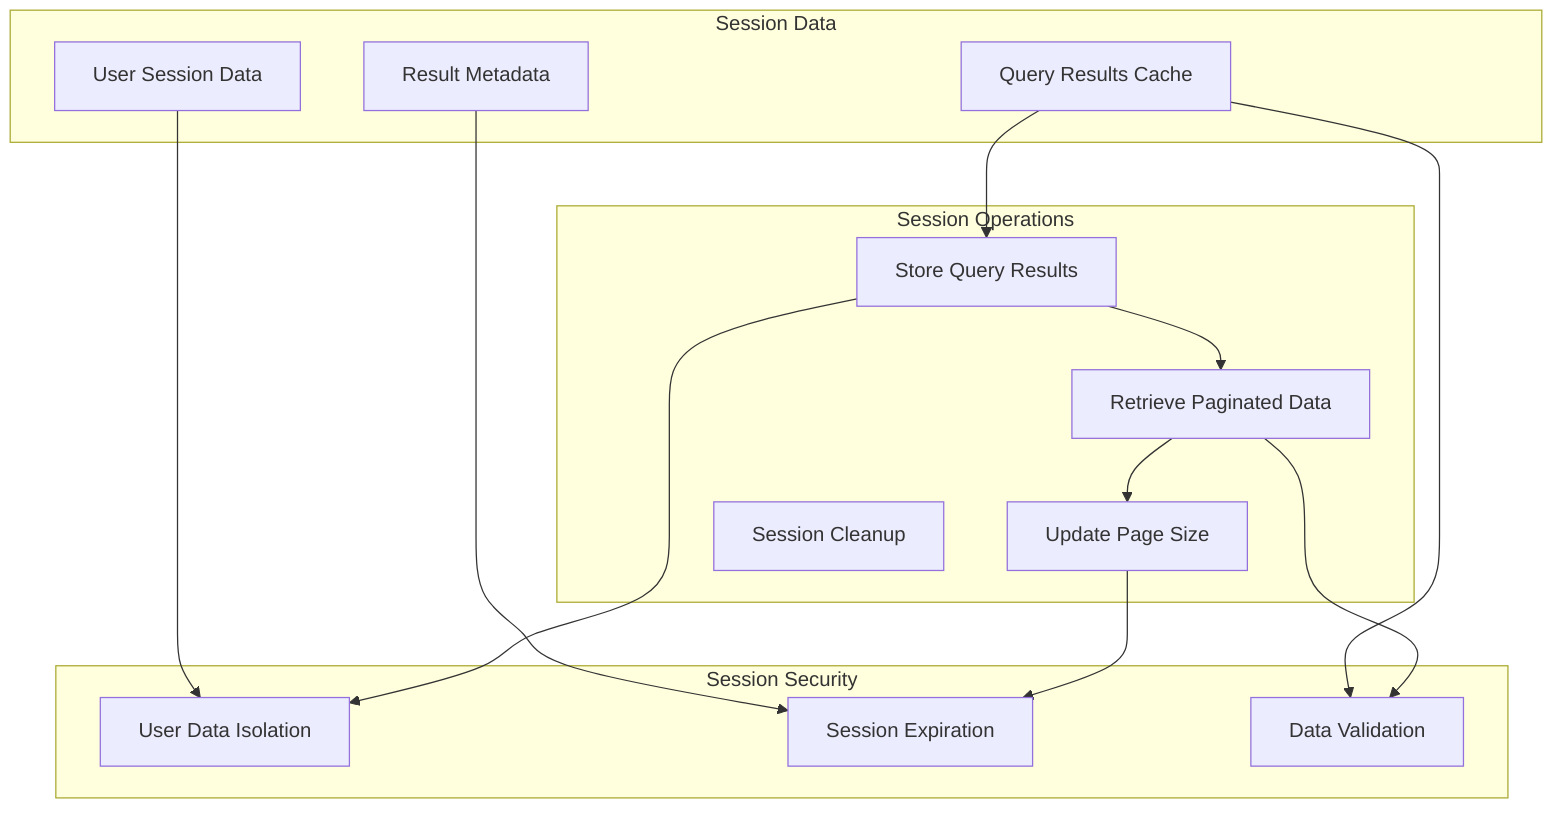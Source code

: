 graph TB
    subgraph "Session Data"
        QueryResults["Query Results Cache"]
        UserSession["User Session Data"]
        ResultMetadata["Result Metadata"]
    end
    
    subgraph "Session Operations"
        StoreResults["Store Query Results"]
        RetrieveResults["Retrieve Paginated Data"]
        UpdatePageSize["Update Page Size"]
        CleanupSessions["Session Cleanup"]
    end
    
    subgraph "Session Security"
        UserIsolation["User Data Isolation"]
        SessionExpiry["Session Expiration"]
        DataValidation["Data Validation"]
    end
    
    QueryResults --> StoreResults
    StoreResults --> RetrieveResults
    RetrieveResults --> UpdatePageSize
    
    UserSession --> UserIsolation
    ResultMetadata --> SessionExpiry
    QueryResults --> DataValidation
    
    StoreResults --> UserIsolation
    RetrieveResults --> DataValidation
    UpdatePageSize --> SessionExpiry